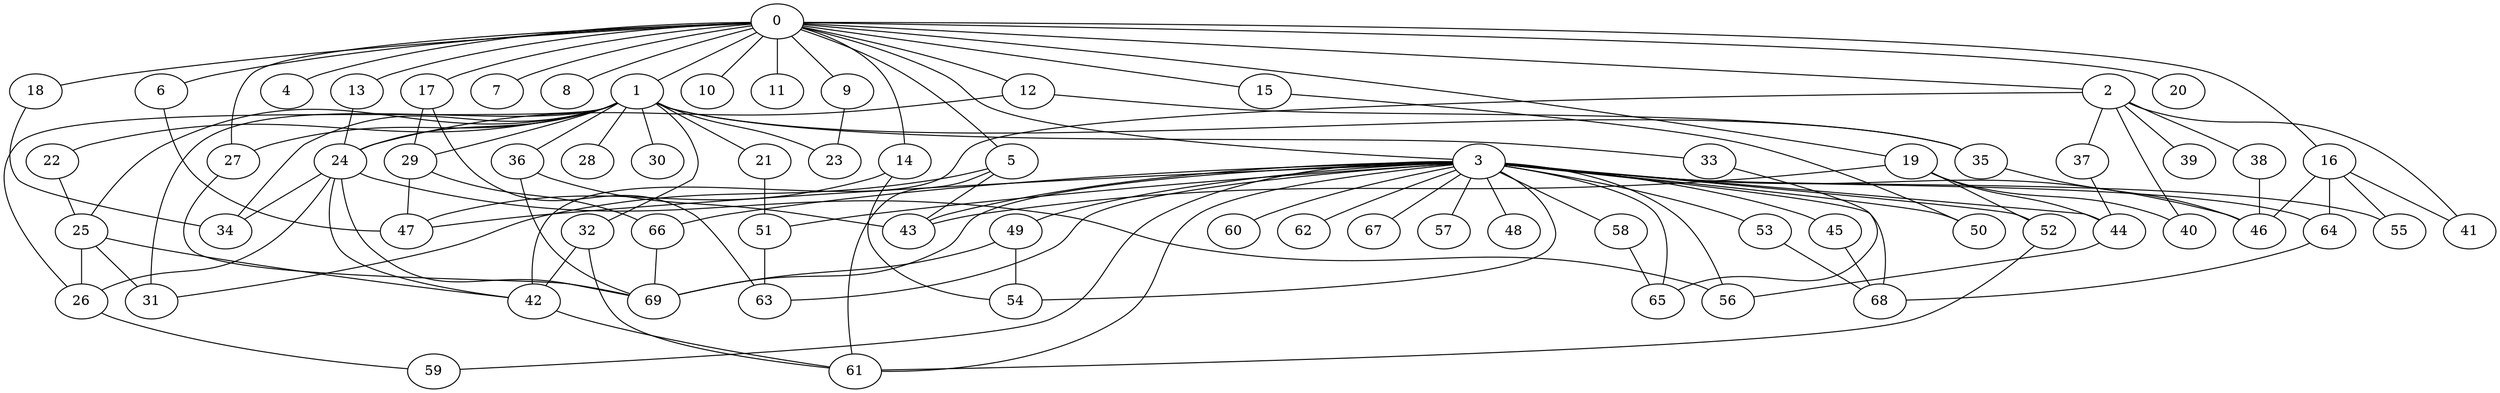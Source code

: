 
graph graphname {
    0 -- 1
0 -- 2
0 -- 3
0 -- 4
0 -- 5
0 -- 6
0 -- 7
0 -- 8
0 -- 9
0 -- 10
0 -- 11
0 -- 12
0 -- 13
0 -- 14
0 -- 15
0 -- 16
0 -- 17
0 -- 18
0 -- 19
0 -- 20
0 -- 27
1 -- 32
1 -- 34
1 -- 35
1 -- 36
1 -- 33
1 -- 21
1 -- 22
1 -- 23
1 -- 24
1 -- 25
1 -- 26
1 -- 27
1 -- 28
1 -- 29
1 -- 30
1 -- 31
2 -- 37
2 -- 38
2 -- 39
2 -- 40
2 -- 41
2 -- 42
3 -- 43
3 -- 44
3 -- 45
3 -- 46
3 -- 47
3 -- 48
3 -- 49
3 -- 50
3 -- 51
3 -- 52
3 -- 53
3 -- 54
3 -- 55
3 -- 56
3 -- 57
3 -- 58
3 -- 59
3 -- 60
3 -- 61
3 -- 62
3 -- 63
3 -- 64
3 -- 65
3 -- 66
3 -- 67
3 -- 68
3 -- 69
5 -- 31
5 -- 61
5 -- 43
6 -- 47
9 -- 23
12 -- 24
12 -- 35
13 -- 24
14 -- 47
14 -- 54
15 -- 50
16 -- 64
16 -- 55
16 -- 46
16 -- 41
17 -- 29
17 -- 63
18 -- 34
19 -- 44
19 -- 40
19 -- 43
19 -- 52
21 -- 51
22 -- 25
24 -- 26
24 -- 56
24 -- 42
24 -- 34
24 -- 69
25 -- 31
25 -- 26
25 -- 42
26 -- 59
27 -- 69
29 -- 47
29 -- 66
32 -- 42
32 -- 61
33 -- 65
35 -- 46
36 -- 43
36 -- 69
37 -- 44
38 -- 46
42 -- 61
44 -- 56
45 -- 68
49 -- 54
49 -- 69
51 -- 63
52 -- 61
53 -- 68
58 -- 65
64 -- 68
66 -- 69

}
